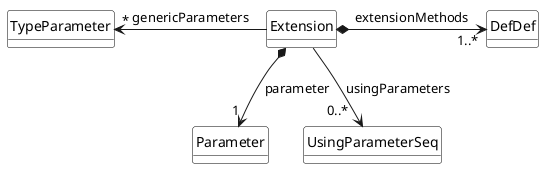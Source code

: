 @startuml Extension 

class Extension 

Extension --left> "*" TypeParameter : genericParameters
Extension *--> "1" Parameter : parameter
Extension --> "0..*  " UsingParameterSeq : usingParameters
Extension *--right> "1..*" DefDef : extensionMethods

hide class circle
hide class methods

skinparam class {
    BackgroundColor White
    ArrowColor Black
    BorderColor Black
}
@enduml